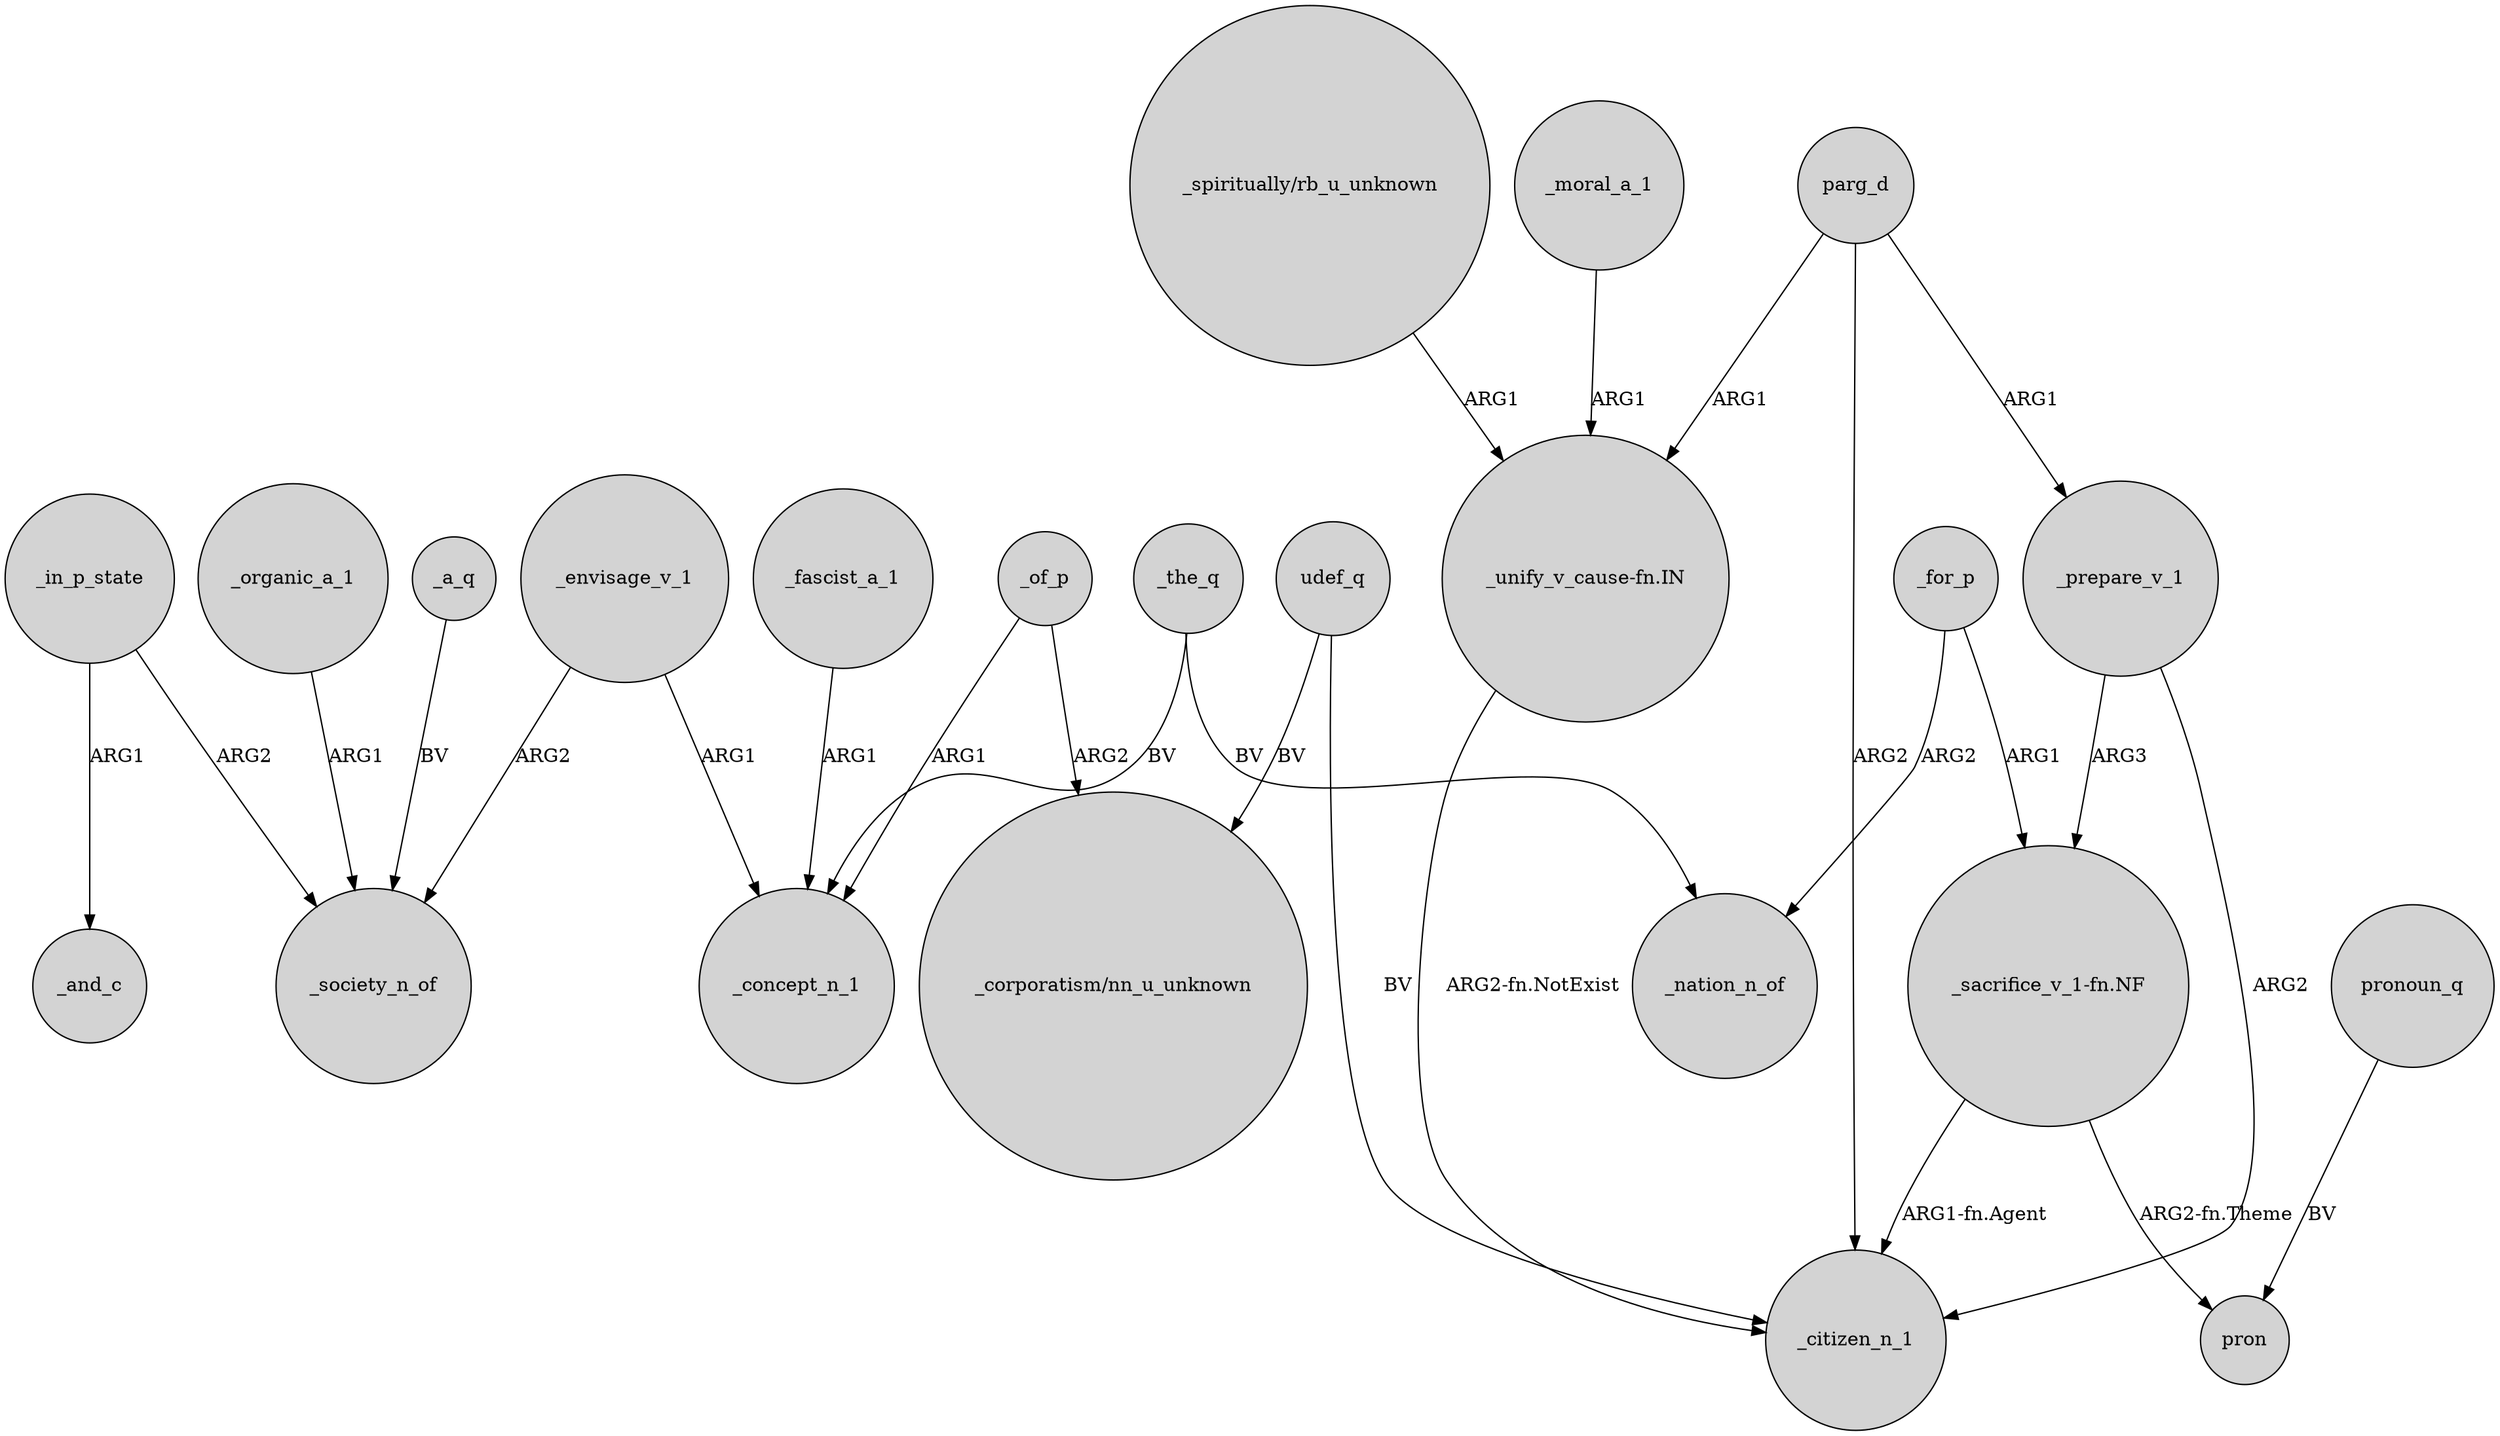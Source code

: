 digraph {
	node [shape=circle style=filled]
	_in_p_state -> _and_c [label=ARG1]
	_in_p_state -> _society_n_of [label=ARG2]
	_for_p -> _nation_n_of [label=ARG2]
	_organic_a_1 -> _society_n_of [label=ARG1]
	parg_d -> _citizen_n_1 [label=ARG2]
	"_unify_v_cause-fn.IN" -> _citizen_n_1 [label="ARG2-fn.NotExist"]
	_the_q -> _concept_n_1 [label=BV]
	"_sacrifice_v_1-fn.NF" -> pron [label="ARG2-fn.Theme"]
	_a_q -> _society_n_of [label=BV]
	"_spiritually/rb_u_unknown" -> "_unify_v_cause-fn.IN" [label=ARG1]
	"_sacrifice_v_1-fn.NF" -> _citizen_n_1 [label="ARG1-fn.Agent"]
	parg_d -> _prepare_v_1 [label=ARG1]
	_for_p -> "_sacrifice_v_1-fn.NF" [label=ARG1]
	pronoun_q -> pron [label=BV]
	_prepare_v_1 -> _citizen_n_1 [label=ARG2]
	_the_q -> _nation_n_of [label=BV]
	_of_p -> _concept_n_1 [label=ARG1]
	_envisage_v_1 -> _society_n_of [label=ARG2]
	_moral_a_1 -> "_unify_v_cause-fn.IN" [label=ARG1]
	_envisage_v_1 -> _concept_n_1 [label=ARG1]
	_of_p -> "_corporatism/nn_u_unknown" [label=ARG2]
	parg_d -> "_unify_v_cause-fn.IN" [label=ARG1]
	_fascist_a_1 -> _concept_n_1 [label=ARG1]
	udef_q -> _citizen_n_1 [label=BV]
	_prepare_v_1 -> "_sacrifice_v_1-fn.NF" [label=ARG3]
	udef_q -> "_corporatism/nn_u_unknown" [label=BV]
}

